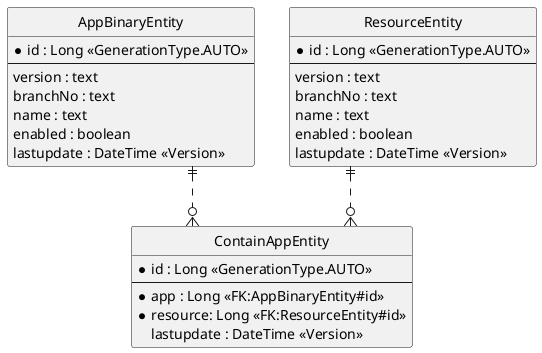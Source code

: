 @startuml

' hide the spot
hide circle

' avoid problems with angled crows feet
skinparam linetype ortho

entity "AppBinaryEntity" as e01 {
  *id : Long <<GenerationType.AUTO>>
  --
  version : text
  branchNo : text
  name : text
  enabled : boolean
  lastupdate : DateTime <<Version>>
}

entity "ResourceEntity" as e02 {
  *id : Long <<GenerationType.AUTO>>
  --
  version : text
  branchNo : text
  name : text
  enabled : boolean
  lastupdate : DateTime <<Version>>
}

entity "ContainAppEntity" as e03 {
  *id : Long <<GenerationType.AUTO>>
  --
  *app : Long <<FK:AppBinaryEntity#id>>
  *resource: Long <<FK:ResourceEntity#id>>
  lastupdate : DateTime <<Version>>
}

e01 ||..o{ e03
e02 ||..o{ e03

@enduml